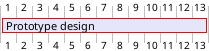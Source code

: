 {
  "sha1": "tu3v55ktiwkc9tpzqm9y1xlwm087pke",
  "insertion": {
    "when": "2024-06-04T17:28:46.768Z",
    "user": "plantuml@gmail.com"
  }
}
@startgantt
[Prototype design] as [TASK1] lasts 13 days
[TASK1] #Lavender/red
@endgantt
